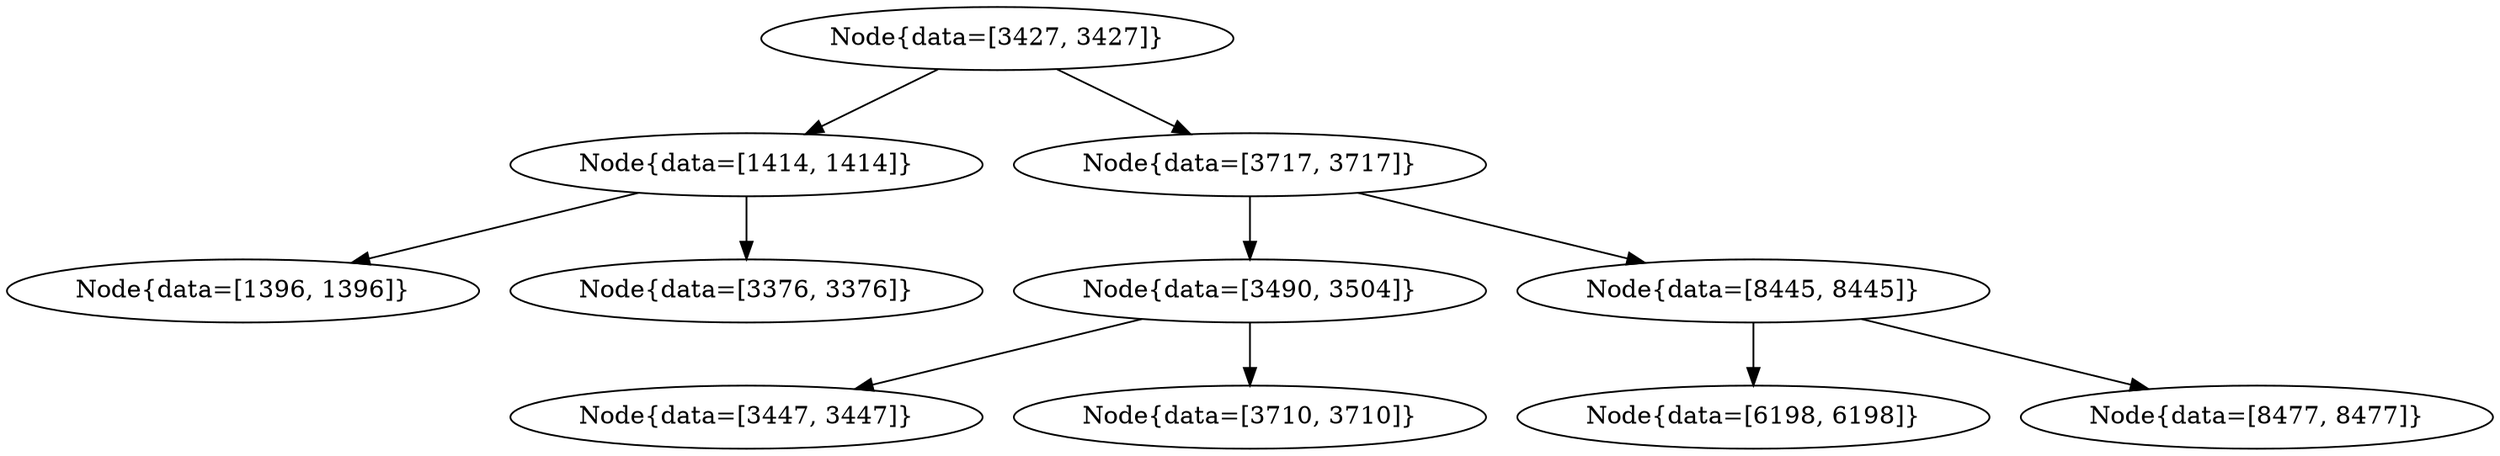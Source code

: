digraph G{
1288747215 [label="Node{data=[3427, 3427]}"]
1288747215 -> 1242121844
1242121844 [label="Node{data=[1414, 1414]}"]
1242121844 -> 1331646330
1331646330 [label="Node{data=[1396, 1396]}"]
1242121844 -> 558530980
558530980 [label="Node{data=[3376, 3376]}"]
1288747215 -> 1754616706
1754616706 [label="Node{data=[3717, 3717]}"]
1754616706 -> 1747948034
1747948034 [label="Node{data=[3490, 3504]}"]
1747948034 -> 1564353762
1564353762 [label="Node{data=[3447, 3447]}"]
1747948034 -> 671926592
671926592 [label="Node{data=[3710, 3710]}"]
1754616706 -> 1783072384
1783072384 [label="Node{data=[8445, 8445]}"]
1783072384 -> 2129442376
2129442376 [label="Node{data=[6198, 6198]}"]
1783072384 -> 1381602371
1381602371 [label="Node{data=[8477, 8477]}"]
}